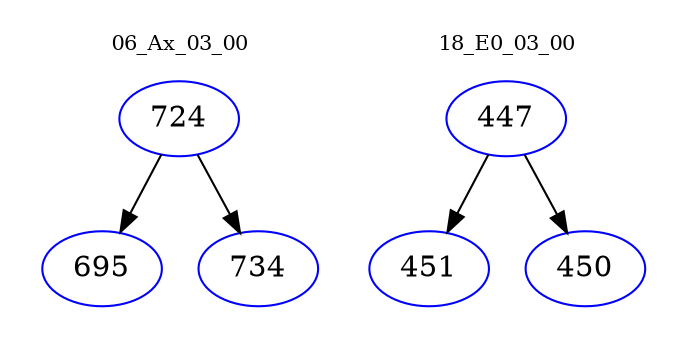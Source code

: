 digraph{
subgraph cluster_0 {
color = white
label = "06_Ax_03_00";
fontsize=10;
T0_724 [label="724", color="blue"]
T0_724 -> T0_695 [color="black"]
T0_695 [label="695", color="blue"]
T0_724 -> T0_734 [color="black"]
T0_734 [label="734", color="blue"]
}
subgraph cluster_1 {
color = white
label = "18_E0_03_00";
fontsize=10;
T1_447 [label="447", color="blue"]
T1_447 -> T1_451 [color="black"]
T1_451 [label="451", color="blue"]
T1_447 -> T1_450 [color="black"]
T1_450 [label="450", color="blue"]
}
}
